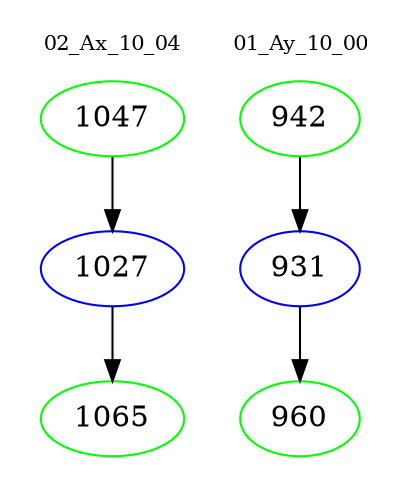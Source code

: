 digraph{
subgraph cluster_0 {
color = white
label = "02_Ax_10_04";
fontsize=10;
T0_1047 [label="1047", color="green"]
T0_1047 -> T0_1027 [color="black"]
T0_1027 [label="1027", color="blue"]
T0_1027 -> T0_1065 [color="black"]
T0_1065 [label="1065", color="green"]
}
subgraph cluster_1 {
color = white
label = "01_Ay_10_00";
fontsize=10;
T1_942 [label="942", color="green"]
T1_942 -> T1_931 [color="black"]
T1_931 [label="931", color="blue"]
T1_931 -> T1_960 [color="black"]
T1_960 [label="960", color="green"]
}
}
